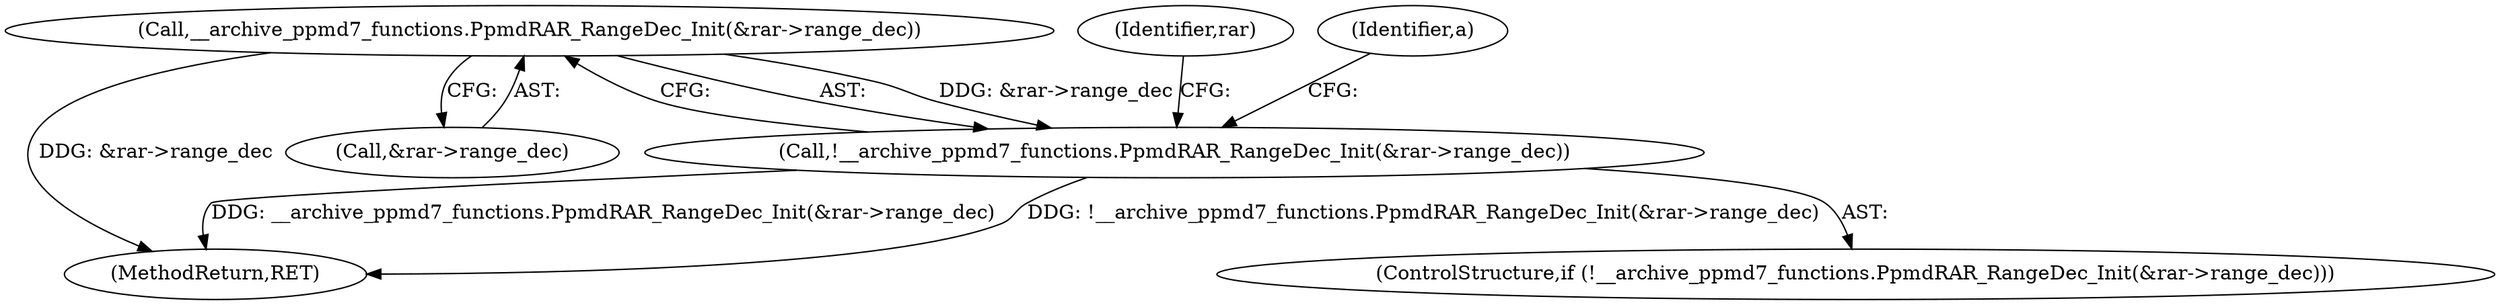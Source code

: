 digraph "0_libarchive_021efa522ad729ff0f5806c4ce53e4a6cc1daa31@pointer" {
"1000398" [label="(Call,__archive_ppmd7_functions.PpmdRAR_RangeDec_Init(&rar->range_dec))"];
"1000397" [label="(Call,!__archive_ppmd7_functions.PpmdRAR_RangeDec_Init(&rar->range_dec))"];
"1001033" [label="(MethodReturn,RET)"];
"1000397" [label="(Call,!__archive_ppmd7_functions.PpmdRAR_RangeDec_Init(&rar->range_dec))"];
"1000908" [label="(Identifier,rar)"];
"1000398" [label="(Call,__archive_ppmd7_functions.PpmdRAR_RangeDec_Init(&rar->range_dec))"];
"1000399" [label="(Call,&rar->range_dec)"];
"1000407" [label="(Identifier,a)"];
"1000396" [label="(ControlStructure,if (!__archive_ppmd7_functions.PpmdRAR_RangeDec_Init(&rar->range_dec)))"];
"1000398" -> "1000397"  [label="AST: "];
"1000398" -> "1000399"  [label="CFG: "];
"1000399" -> "1000398"  [label="AST: "];
"1000397" -> "1000398"  [label="CFG: "];
"1000398" -> "1001033"  [label="DDG: &rar->range_dec"];
"1000398" -> "1000397"  [label="DDG: &rar->range_dec"];
"1000397" -> "1000396"  [label="AST: "];
"1000407" -> "1000397"  [label="CFG: "];
"1000908" -> "1000397"  [label="CFG: "];
"1000397" -> "1001033"  [label="DDG: !__archive_ppmd7_functions.PpmdRAR_RangeDec_Init(&rar->range_dec)"];
"1000397" -> "1001033"  [label="DDG: __archive_ppmd7_functions.PpmdRAR_RangeDec_Init(&rar->range_dec)"];
}
